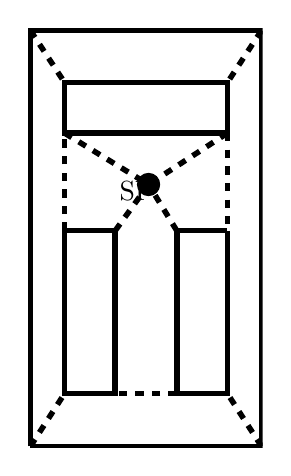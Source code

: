% This file was created by matlab2tikz v0.4.0.
% Copyright (c) 2008--2013, Nico Schlömer <nico.schloemer@gmail.com>
% All rights reserved.
% 
% The latest updates can be retrieved from
%   http://www.mathworks.com/matlabcentral/fileexchange/22022-matlab2tikz
% where you can also make suggestions and rate matlab2tikz.
% 
% % -*- root: TestingFigures.tex -*-
% 
\begin{tikzpicture}

\begin{axis}[%
width=3cm,
height=5.348cm,
scale only axis,
xmin=-100,
xmax=9100,
ymin=0,
ymax=16400,
hide axis,
axis x line*=bottom,
axis y line*=left,
y post scale=1,
unit vector ratio=1 1 1
]
\addplot [
color=black,
dashed,
line width=2.0pt,
forget plot
]
table[row sep=crcr]{
7722.556 12252.917\\
4652.917 10252.917\\
};
\addplot [
color=black,
dashed,
line width=2.0pt,
forget plot
]
table[row sep=crcr]{
5753 8452.917\\
4652.917 10252.917\\
};
\addplot [
color=black,
dashed,
line width=2.0pt,
forget plot
]
table[row sep=crcr]{
3352.833 8452.917\\
4652.917 10252.917\\
};
\addplot [
color=black,
dashed,
line width=2.0pt,
forget plot
]
table[row sep=crcr]{
1383.278 12252.917\\
4652.917 10252.917\\
};
\addplot [
color=black,
dashed,
line width=2.0pt,
forget plot
]
table[row sep=crcr]{
7722.556 12252.917\\
7722.556 8452.917\\
};
\addplot [
color=black,
dashed,
line width=2.0pt,
forget plot
]
table[row sep=crcr]{
9052.917 16252.917\\
7722.556 14222.472\\
};
\addplot [
color=black,
dashed,
line width=2.0pt,
forget plot
]
table[row sep=crcr]{
9052.917 52.917\\
7722.556 2113.639\\
};
\addplot [
color=black,
dashed,
line width=2.0pt,
forget plot
]
table[row sep=crcr]{
52.917 16252.917\\
1383.278 14222.472\\
};
\addplot [
color=black,
dashed,
line width=2.0pt,
forget plot
]
table[row sep=crcr]{
1383.278 8452.917\\
1383.278 12252.917\\
};
\addplot [
color=black,
dashed,
line width=2.0pt,
forget plot
]
table[row sep=crcr]{
5753 2113.639\\
3352.833 2113.639\\
};
\addplot [
color=black,
dashed,
line width=2.0pt,
forget plot
]
table[row sep=crcr]{
52.917 52.917\\
1383.278 2113.639\\
};
\addplot [
color=black,
solid,
line width=2.0pt,
forget plot
]
table[row sep=crcr]{
52.917 52.917\\
52.917 16252.917\\
9052.917 16252.917\\
9052.917 52.917\\
52.917 52.917\\
52.917 52.917\\
};
\addplot [
color=black,
solid,
line width=2.0pt,
forget plot
]
table[row sep=crcr]{
7722.556 12252.917\\
1383.278 12252.917\\
1383.278 14222.472\\
7722.556 14222.472\\
7722.556 12252.917\\
7722.556 12252.917\\
};
\addplot [
color=black,
solid,
line width=2.0pt,
forget plot
]
table[row sep=crcr]{
7722.556 8452.917\\
7722.556 2113.639\\
5753 2113.639\\
5753 8452.917\\
7722.556 8452.917\\
7722.556 8452.917\\
};
\addplot [
color=black,
solid,
line width=2.0pt,
forget plot
]
table[row sep=crcr]{
3352.833 8452.917\\
3352.833 2113.639\\
1383.278 2113.639\\
1383.278 8452.917\\
3352.833 8452.917\\
3352.833 8452.917\\
};
\addplot [
color=black,
mark size=4.0pt,
only marks,
mark=*,
mark options={solid,fill=black},
forget plot
]
table[row sep=crcr]{
4652.917 10252.917\\
};
\node[right, inner sep=0mm, text=black]
at (axis cs:3500,10000,0) {SP};
\end{axis}
\end{tikzpicture}%